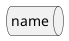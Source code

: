 {
  "sha1": "5sprl5gbhoy5ficzz55anvwxtptb8i1",
  "insertion": {
    "when": "2024-05-30T20:48:20.798Z",
    "url": "http://forum.plantuml.net/9333/why-queue-a-as-a-notation-fails",
    "user": "plantuml@gmail.com"
  }
}
@startuml
queue "name" as code {

}
@enduml
